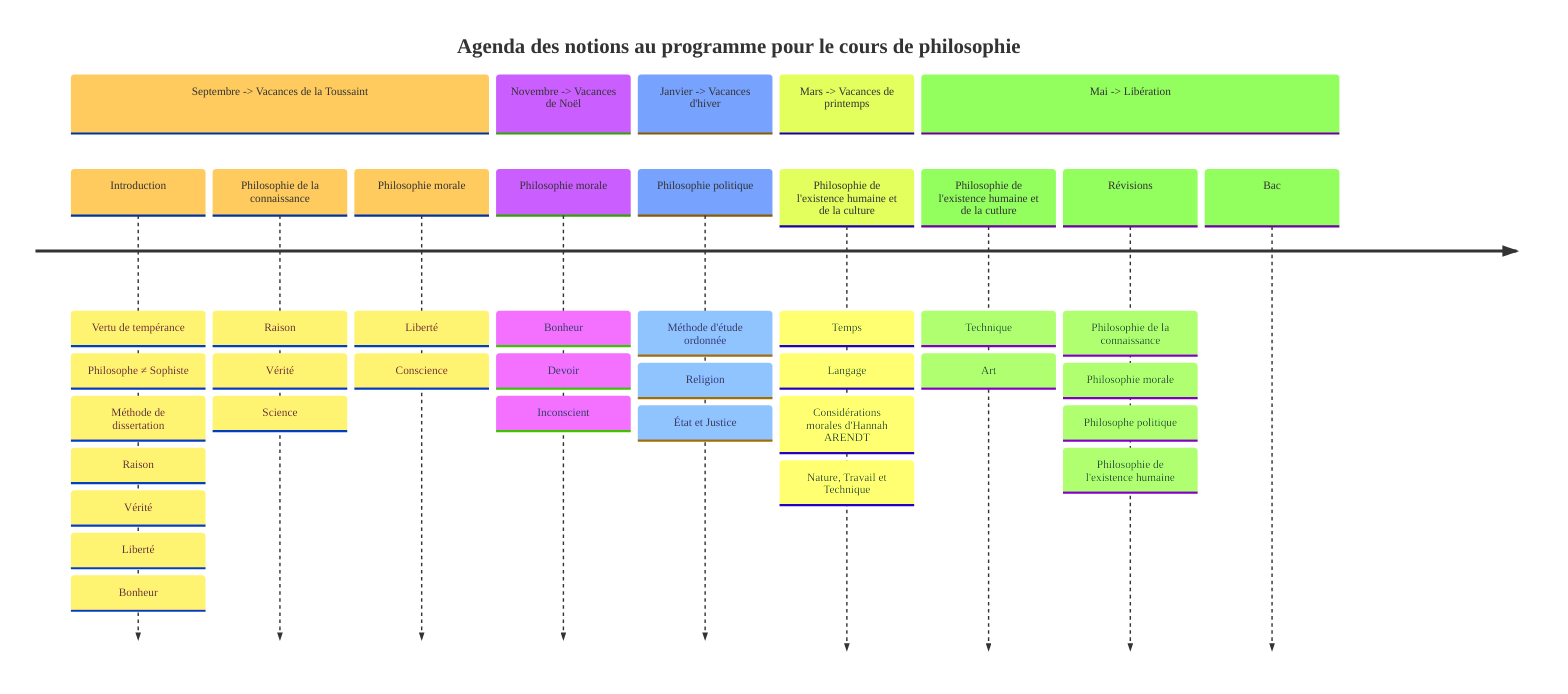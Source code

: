 ---
config:
  theme: base
  themeVariables:
    fontFamily: verdana
---
timeline
    title Agenda des notions au programme pour le cours de philosophie
    section Septembre -> Vacances de la Toussaint
        Introduction : Vertu de tempérance : Philosophe ≠ Sophiste : Méthode de dissertation : Raison : Vérité : Liberté : Bonheur
        Philosophie de la connaissance : Raison : Vérité : Science
        Philosophie morale : Liberté : Conscience
    section Novembre -> Vacances de Noël
        Philosophie morale : Bonheur : Devoir : Inconscient
    section Janvier -> Vacances d'hiver
        Philosophie politique : Méthode d'étude ordonnée : Religion : État et Justice
    section Mars -> Vacances de printemps
        Philosophie de l'existence humaine et de la culture : Temps : Langage : Considérations morales d'Hannah ARENDT : Nature, Travail et Technique
    section Mai -> Libération
        Philosophie de l'existence humaine et de la cutlure : Technique : Art
        Révisions : Philosophie de la connaissance : Philosophie morale : Philosophe politique : Philosophie de l'existence humaine
        Bac
